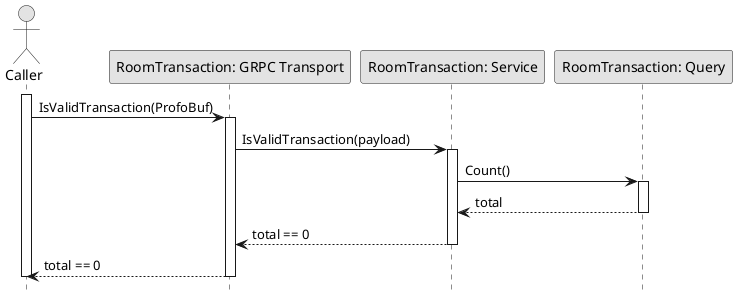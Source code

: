 @startuml CheckValidityOfTransaction

skinparam ConditionStyle hline
skinparam Monochrome true
skinparam Shadowing false
hide footbox

actor Caller
participant "RoomTransaction: GRPC Transport" as RoomTransactionGRPCTransport
participant "RoomTransaction: Service" as RoomTransactionService
participant "RoomTransaction: Query" as RoomTransactionQuery

activate Caller

Caller->RoomTransactionGRPCTransport: IsValidTransaction(ProfoBuf)
activate RoomTransactionGRPCTransport
RoomTransactionGRPCTransport->RoomTransactionService: IsValidTransaction(payload)
activate RoomTransactionService
RoomTransactionService->RoomTransactionQuery: Count()
activate RoomTransactionQuery
RoomTransactionQuery-->RoomTransactionService: total
deactivate RoomTransactionQuery
RoomTransactionService-->RoomTransactionGRPCTransport: total == 0
deactivate RoomTransactionService
RoomTransactionGRPCTransport-->Caller: total == 0
deactivate RoomTransactionGRPCTransport

deactivate Caller

@enduml